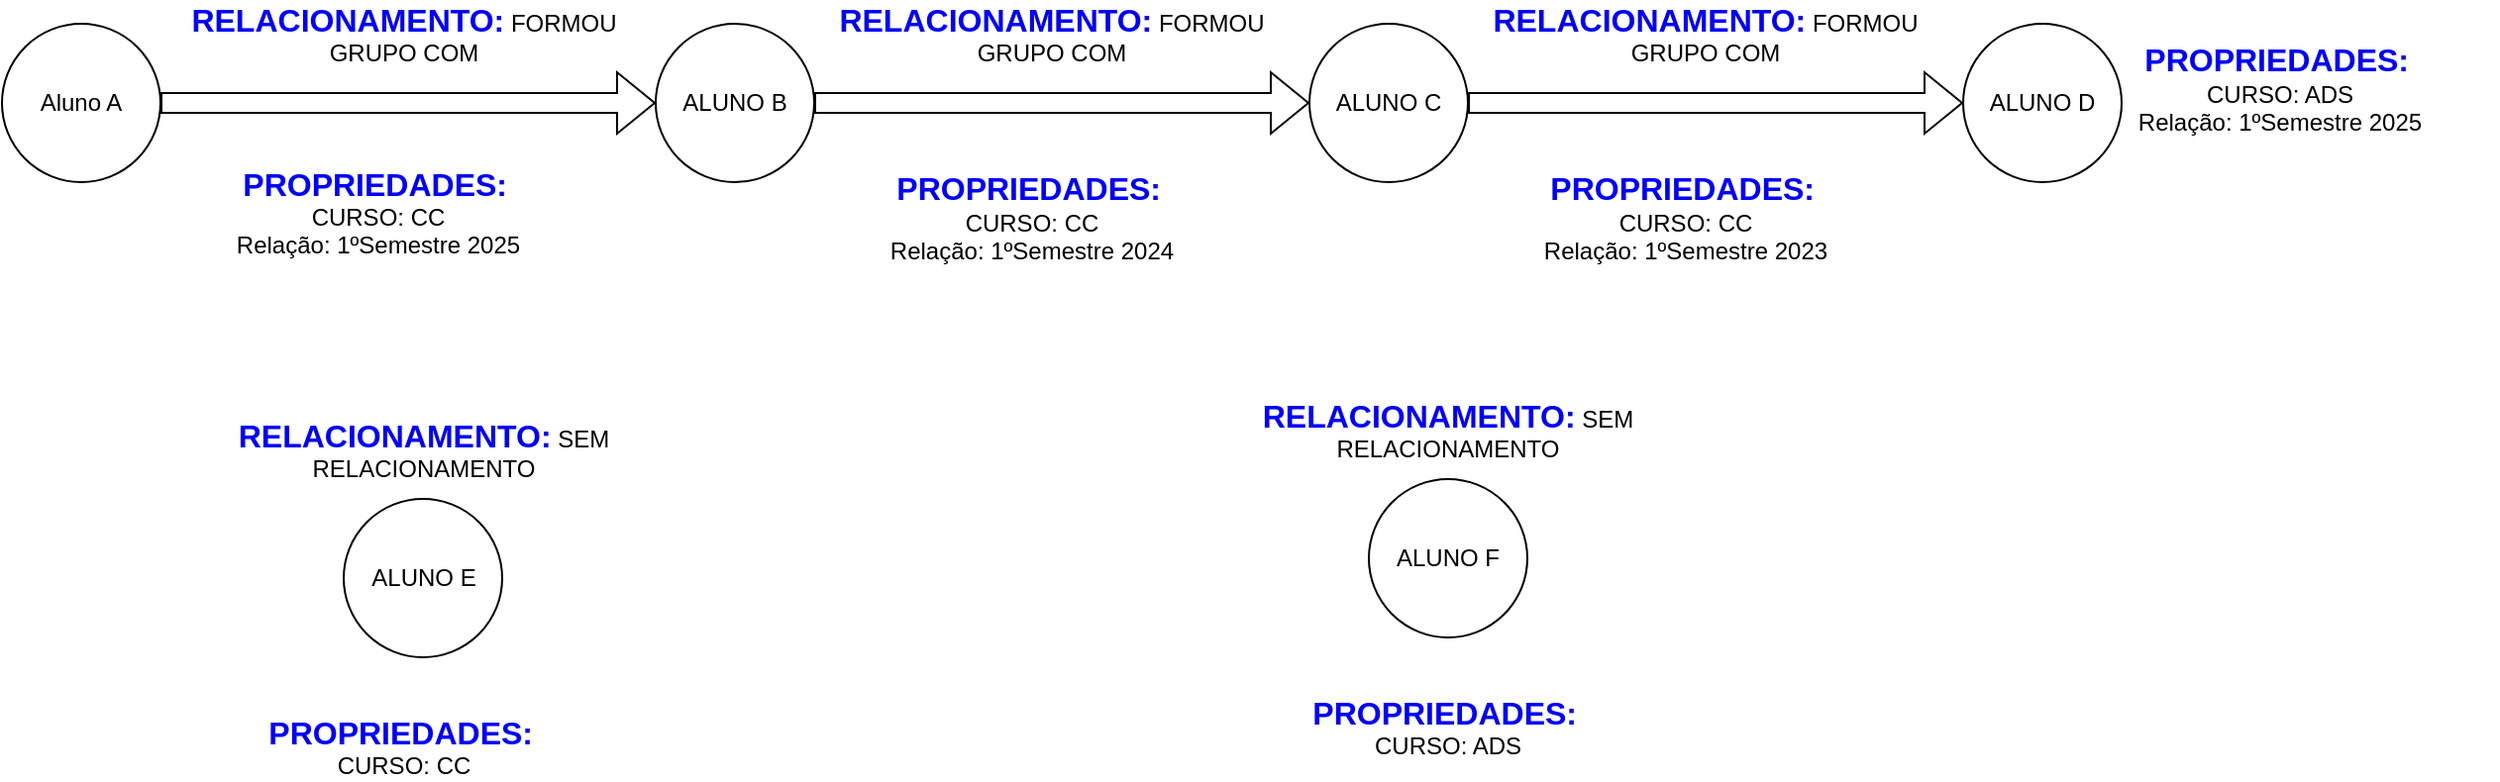<mxfile version="28.1.1">
  <diagram name="Página-1" id="hrrwtAiz2E6xMPaG1-kd">
    <mxGraphModel dx="1540" dy="880" grid="1" gridSize="10" guides="1" tooltips="1" connect="1" arrows="1" fold="1" page="1" pageScale="1" pageWidth="2339" pageHeight="3300" math="0" shadow="0">
      <root>
        <mxCell id="0" />
        <mxCell id="1" parent="0" />
        <mxCell id="XacqhNaXpOpdGLphI5MN-1" value="Aluno A" style="ellipse;whiteSpace=wrap;html=1;aspect=fixed;" vertex="1" parent="1">
          <mxGeometry x="260" y="880" width="80" height="80" as="geometry" />
        </mxCell>
        <mxCell id="XacqhNaXpOpdGLphI5MN-2" value="" style="shape=flexArrow;endArrow=classic;html=1;rounded=0;" edge="1" parent="1">
          <mxGeometry width="50" height="50" relative="1" as="geometry">
            <mxPoint x="340" y="920" as="sourcePoint" />
            <mxPoint x="590" y="920" as="targetPoint" />
          </mxGeometry>
        </mxCell>
        <mxCell id="XacqhNaXpOpdGLphI5MN-3" value="ALUNO B" style="ellipse;whiteSpace=wrap;html=1;aspect=fixed;" vertex="1" parent="1">
          <mxGeometry x="590" y="880" width="80" height="80" as="geometry" />
        </mxCell>
        <mxCell id="XacqhNaXpOpdGLphI5MN-7" value="ALUNO E" style="ellipse;whiteSpace=wrap;html=1;aspect=fixed;" vertex="1" parent="1">
          <mxGeometry x="432.5" y="1120" width="80" height="80" as="geometry" />
        </mxCell>
        <mxCell id="XacqhNaXpOpdGLphI5MN-8" value="ALUNO C" style="ellipse;whiteSpace=wrap;html=1;aspect=fixed;" vertex="1" parent="1">
          <mxGeometry x="920" y="880" width="80" height="80" as="geometry" />
        </mxCell>
        <mxCell id="XacqhNaXpOpdGLphI5MN-9" value="" style="shape=flexArrow;endArrow=classic;html=1;rounded=0;" edge="1" parent="1">
          <mxGeometry width="50" height="50" relative="1" as="geometry">
            <mxPoint x="670" y="920" as="sourcePoint" />
            <mxPoint x="920" y="920" as="targetPoint" />
          </mxGeometry>
        </mxCell>
        <mxCell id="XacqhNaXpOpdGLphI5MN-10" value="&lt;font style=&quot;color: rgb(0, 0, 255);&quot;&gt;&lt;b&gt;&lt;font style=&quot;font-size: 16px;&quot;&gt;RELACIONAMENTO:&lt;/font&gt;&lt;/b&gt;&lt;/font&gt;&amp;nbsp;FORMOU GRUPO COM" style="text;html=1;align=center;verticalAlign=middle;whiteSpace=wrap;rounded=0;" vertex="1" parent="1">
          <mxGeometry x="680" y="870" width="220" height="30" as="geometry" />
        </mxCell>
        <mxCell id="XacqhNaXpOpdGLphI5MN-17" value="ALUNO F" style="ellipse;whiteSpace=wrap;html=1;aspect=fixed;" vertex="1" parent="1">
          <mxGeometry x="950" y="1110" width="80" height="80" as="geometry" />
        </mxCell>
        <mxCell id="XacqhNaXpOpdGLphI5MN-20" value="ALUNO D" style="ellipse;whiteSpace=wrap;html=1;aspect=fixed;" vertex="1" parent="1">
          <mxGeometry x="1250" y="880" width="80" height="80" as="geometry" />
        </mxCell>
        <mxCell id="XacqhNaXpOpdGLphI5MN-21" value="" style="shape=flexArrow;endArrow=classic;html=1;rounded=0;" edge="1" parent="1">
          <mxGeometry width="50" height="50" relative="1" as="geometry">
            <mxPoint x="1000" y="920" as="sourcePoint" />
            <mxPoint x="1250" y="920" as="targetPoint" />
          </mxGeometry>
        </mxCell>
        <mxCell id="XacqhNaXpOpdGLphI5MN-28" value="&lt;font style=&quot;color: rgb(0, 0, 255);&quot;&gt;&lt;b&gt;&lt;font style=&quot;font-size: 16px;&quot;&gt;RELACIONAMENTO:&lt;/font&gt;&lt;/b&gt;&lt;/font&gt;&amp;nbsp;FORMOU GRUPO COM" style="text;html=1;align=center;verticalAlign=middle;whiteSpace=wrap;rounded=0;" vertex="1" parent="1">
          <mxGeometry x="352.5" y="870" width="220" height="30" as="geometry" />
        </mxCell>
        <mxCell id="XacqhNaXpOpdGLphI5MN-29" value="&lt;font style=&quot;color: rgb(0, 0, 255);&quot;&gt;&lt;b&gt;&lt;font style=&quot;font-size: 16px;&quot;&gt;RELACIONAMENTO:&lt;/font&gt;&lt;/b&gt;&lt;/font&gt;&amp;nbsp;FORMOU GRUPO COM" style="text;html=1;align=center;verticalAlign=middle;whiteSpace=wrap;rounded=0;" vertex="1" parent="1">
          <mxGeometry x="1010" y="870" width="220" height="30" as="geometry" />
        </mxCell>
        <mxCell id="XacqhNaXpOpdGLphI5MN-30" value="&lt;font color=&quot;#0000ff&quot;&gt;&lt;span style=&quot;font-size: 16px;&quot;&gt;&lt;b&gt;PROPRIEDADES:&lt;/b&gt;&lt;/span&gt;&lt;/font&gt;&amp;nbsp;&lt;div&gt;CURSO: CC&lt;/div&gt;&lt;div&gt;Relação: 1ºSemestre 2024&lt;br&gt;&lt;br&gt;&lt;/div&gt;" style="text;html=1;align=center;verticalAlign=middle;whiteSpace=wrap;rounded=0;" vertex="1" parent="1">
          <mxGeometry x="670" y="970" width="220" height="30" as="geometry" />
        </mxCell>
        <mxCell id="XacqhNaXpOpdGLphI5MN-31" value="&lt;font color=&quot;#0000ff&quot;&gt;&lt;span style=&quot;font-size: 16px;&quot;&gt;&lt;b&gt;PROPRIEDADES:&lt;/b&gt;&lt;/span&gt;&lt;/font&gt;&amp;nbsp;&lt;div&gt;CURSO: CC&lt;/div&gt;&lt;div&gt;Relação: 1ºSemestre 2025&lt;br&gt;&lt;/div&gt;" style="text;html=1;align=center;verticalAlign=middle;whiteSpace=wrap;rounded=0;" vertex="1" parent="1">
          <mxGeometry x="340" y="960" width="220" height="30" as="geometry" />
        </mxCell>
        <mxCell id="XacqhNaXpOpdGLphI5MN-32" value="&lt;font color=&quot;#0000ff&quot;&gt;&lt;span style=&quot;font-size: 16px;&quot;&gt;&lt;b&gt;PROPRIEDADES:&lt;/b&gt;&lt;/span&gt;&lt;/font&gt;&amp;nbsp;&lt;div&gt;CURSO: CC&lt;/div&gt;&lt;div&gt;Relação: 1ºSemestre 2023&lt;br&gt;&lt;br&gt;&lt;/div&gt;" style="text;html=1;align=center;verticalAlign=middle;whiteSpace=wrap;rounded=0;" vertex="1" parent="1">
          <mxGeometry x="1000" y="970" width="220" height="30" as="geometry" />
        </mxCell>
        <mxCell id="XacqhNaXpOpdGLphI5MN-33" value="&lt;font color=&quot;#0000ff&quot;&gt;&lt;span style=&quot;font-size: 16px;&quot;&gt;&lt;b&gt;PROPRIEDADES:&lt;/b&gt;&lt;/span&gt;&lt;/font&gt;&amp;nbsp;&lt;div&gt;CURSO: ADS&lt;/div&gt;&lt;div&gt;Relação: 1ºSemestre 2025&lt;br&gt;&lt;br&gt;&lt;/div&gt;" style="text;html=1;align=center;verticalAlign=middle;whiteSpace=wrap;rounded=0;" vertex="1" parent="1">
          <mxGeometry x="1300" y="905" width="220" height="30" as="geometry" />
        </mxCell>
        <mxCell id="XacqhNaXpOpdGLphI5MN-34" value="&lt;font style=&quot;color: rgb(0, 0, 255);&quot;&gt;&lt;b&gt;&lt;font style=&quot;font-size: 16px;&quot;&gt;RELACIONAMENTO:&lt;/font&gt;&lt;/b&gt;&lt;/font&gt;&amp;nbsp;SEM RELACIONAMENTO" style="text;html=1;align=center;verticalAlign=middle;whiteSpace=wrap;rounded=0;" vertex="1" parent="1">
          <mxGeometry x="362.5" y="1080" width="220" height="30" as="geometry" />
        </mxCell>
        <mxCell id="XacqhNaXpOpdGLphI5MN-35" value="&lt;font style=&quot;color: rgb(0, 0, 255);&quot;&gt;&lt;b&gt;&lt;font style=&quot;font-size: 16px;&quot;&gt;RELACIONAMENTO:&lt;/font&gt;&lt;/b&gt;&lt;/font&gt;&amp;nbsp;SEM RELACIONAMENTO" style="text;html=1;align=center;verticalAlign=middle;whiteSpace=wrap;rounded=0;" vertex="1" parent="1">
          <mxGeometry x="880" y="1070" width="220" height="30" as="geometry" />
        </mxCell>
        <mxCell id="XacqhNaXpOpdGLphI5MN-36" value="&lt;font color=&quot;#0000ff&quot;&gt;&lt;span style=&quot;font-size: 16px;&quot;&gt;&lt;b&gt;PROPRIEDADES:&lt;/b&gt;&lt;/span&gt;&lt;/font&gt;&amp;nbsp;&lt;div&gt;CURSO: CC&lt;/div&gt;" style="text;html=1;align=center;verticalAlign=middle;whiteSpace=wrap;rounded=0;" vertex="1" parent="1">
          <mxGeometry x="352.5" y="1230" width="220" height="30" as="geometry" />
        </mxCell>
        <mxCell id="XacqhNaXpOpdGLphI5MN-37" value="&lt;font color=&quot;#0000ff&quot;&gt;&lt;span style=&quot;font-size: 16px;&quot;&gt;&lt;b&gt;PROPRIEDADES:&lt;/b&gt;&lt;/span&gt;&lt;/font&gt;&amp;nbsp;&lt;div&gt;CURSO: ADS&lt;/div&gt;" style="text;html=1;align=center;verticalAlign=middle;whiteSpace=wrap;rounded=0;" vertex="1" parent="1">
          <mxGeometry x="880" y="1220" width="220" height="30" as="geometry" />
        </mxCell>
      </root>
    </mxGraphModel>
  </diagram>
</mxfile>
